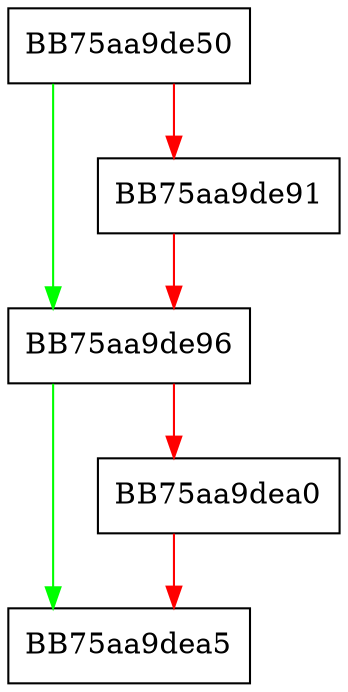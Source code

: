 digraph RpfAPI_BMMatchFileHandleEx2 {
  node [shape="box"];
  graph [splines=ortho];
  BB75aa9de50 -> BB75aa9de96 [color="green"];
  BB75aa9de50 -> BB75aa9de91 [color="red"];
  BB75aa9de91 -> BB75aa9de96 [color="red"];
  BB75aa9de96 -> BB75aa9dea5 [color="green"];
  BB75aa9de96 -> BB75aa9dea0 [color="red"];
  BB75aa9dea0 -> BB75aa9dea5 [color="red"];
}